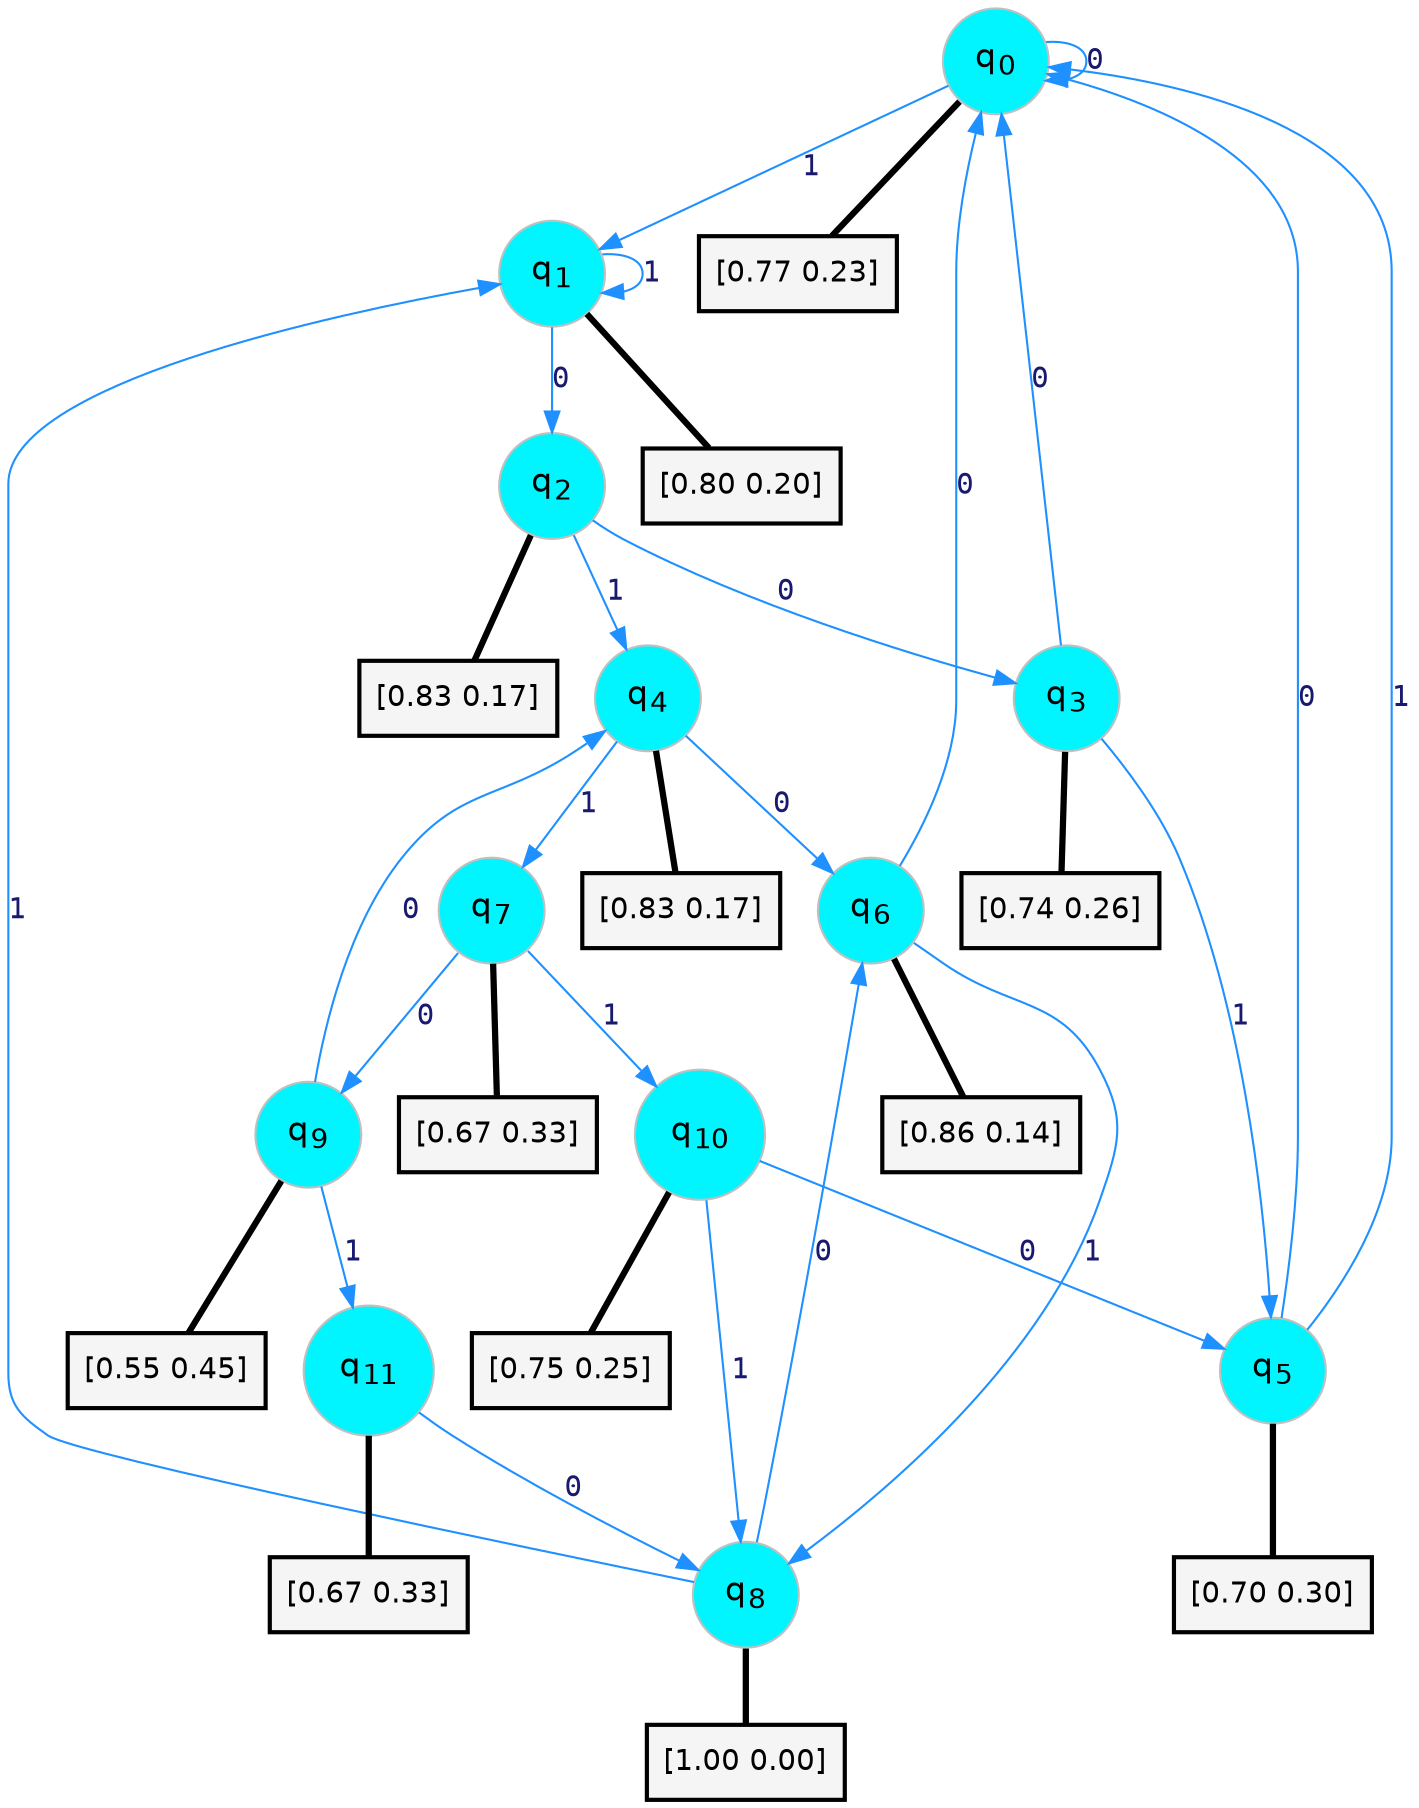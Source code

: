 digraph G {
graph [
bgcolor=transparent, dpi=300, rankdir=TD, size="40,25"];
node [
color=gray, fillcolor=turquoise1, fontcolor=black, fontname=Helvetica, fontsize=16, fontweight=bold, shape=circle, style=filled];
edge [
arrowsize=1, color=dodgerblue1, fontcolor=midnightblue, fontname=courier, fontweight=bold, penwidth=1, style=solid, weight=20];
0[label=<q<SUB>0</SUB>>];
1[label=<q<SUB>1</SUB>>];
2[label=<q<SUB>2</SUB>>];
3[label=<q<SUB>3</SUB>>];
4[label=<q<SUB>4</SUB>>];
5[label=<q<SUB>5</SUB>>];
6[label=<q<SUB>6</SUB>>];
7[label=<q<SUB>7</SUB>>];
8[label=<q<SUB>8</SUB>>];
9[label=<q<SUB>9</SUB>>];
10[label=<q<SUB>10</SUB>>];
11[label=<q<SUB>11</SUB>>];
12[label="[0.77 0.23]", shape=box,fontcolor=black, fontname=Helvetica, fontsize=14, penwidth=2, fillcolor=whitesmoke,color=black];
13[label="[0.80 0.20]", shape=box,fontcolor=black, fontname=Helvetica, fontsize=14, penwidth=2, fillcolor=whitesmoke,color=black];
14[label="[0.83 0.17]", shape=box,fontcolor=black, fontname=Helvetica, fontsize=14, penwidth=2, fillcolor=whitesmoke,color=black];
15[label="[0.74 0.26]", shape=box,fontcolor=black, fontname=Helvetica, fontsize=14, penwidth=2, fillcolor=whitesmoke,color=black];
16[label="[0.83 0.17]", shape=box,fontcolor=black, fontname=Helvetica, fontsize=14, penwidth=2, fillcolor=whitesmoke,color=black];
17[label="[0.70 0.30]", shape=box,fontcolor=black, fontname=Helvetica, fontsize=14, penwidth=2, fillcolor=whitesmoke,color=black];
18[label="[0.86 0.14]", shape=box,fontcolor=black, fontname=Helvetica, fontsize=14, penwidth=2, fillcolor=whitesmoke,color=black];
19[label="[0.67 0.33]", shape=box,fontcolor=black, fontname=Helvetica, fontsize=14, penwidth=2, fillcolor=whitesmoke,color=black];
20[label="[1.00 0.00]", shape=box,fontcolor=black, fontname=Helvetica, fontsize=14, penwidth=2, fillcolor=whitesmoke,color=black];
21[label="[0.55 0.45]", shape=box,fontcolor=black, fontname=Helvetica, fontsize=14, penwidth=2, fillcolor=whitesmoke,color=black];
22[label="[0.75 0.25]", shape=box,fontcolor=black, fontname=Helvetica, fontsize=14, penwidth=2, fillcolor=whitesmoke,color=black];
23[label="[0.67 0.33]", shape=box,fontcolor=black, fontname=Helvetica, fontsize=14, penwidth=2, fillcolor=whitesmoke,color=black];
0->0 [label=0];
0->1 [label=1];
0->12 [arrowhead=none, penwidth=3,color=black];
1->2 [label=0];
1->1 [label=1];
1->13 [arrowhead=none, penwidth=3,color=black];
2->3 [label=0];
2->4 [label=1];
2->14 [arrowhead=none, penwidth=3,color=black];
3->0 [label=0];
3->5 [label=1];
3->15 [arrowhead=none, penwidth=3,color=black];
4->6 [label=0];
4->7 [label=1];
4->16 [arrowhead=none, penwidth=3,color=black];
5->0 [label=0];
5->0 [label=1];
5->17 [arrowhead=none, penwidth=3,color=black];
6->0 [label=0];
6->8 [label=1];
6->18 [arrowhead=none, penwidth=3,color=black];
7->9 [label=0];
7->10 [label=1];
7->19 [arrowhead=none, penwidth=3,color=black];
8->6 [label=0];
8->1 [label=1];
8->20 [arrowhead=none, penwidth=3,color=black];
9->4 [label=0];
9->11 [label=1];
9->21 [arrowhead=none, penwidth=3,color=black];
10->5 [label=0];
10->8 [label=1];
10->22 [arrowhead=none, penwidth=3,color=black];
11->8 [label=0];
11->23 [arrowhead=none, penwidth=3,color=black];
}
